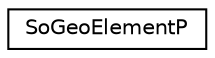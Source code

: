 digraph "Graphical Class Hierarchy"
{
 // LATEX_PDF_SIZE
  edge [fontname="Helvetica",fontsize="10",labelfontname="Helvetica",labelfontsize="10"];
  node [fontname="Helvetica",fontsize="10",shape=record];
  rankdir="LR";
  Node0 [label="SoGeoElementP",height=0.2,width=0.4,color="black", fillcolor="white", style="filled",URL="$classSoGeoElementP.html",tooltip=" "];
}
